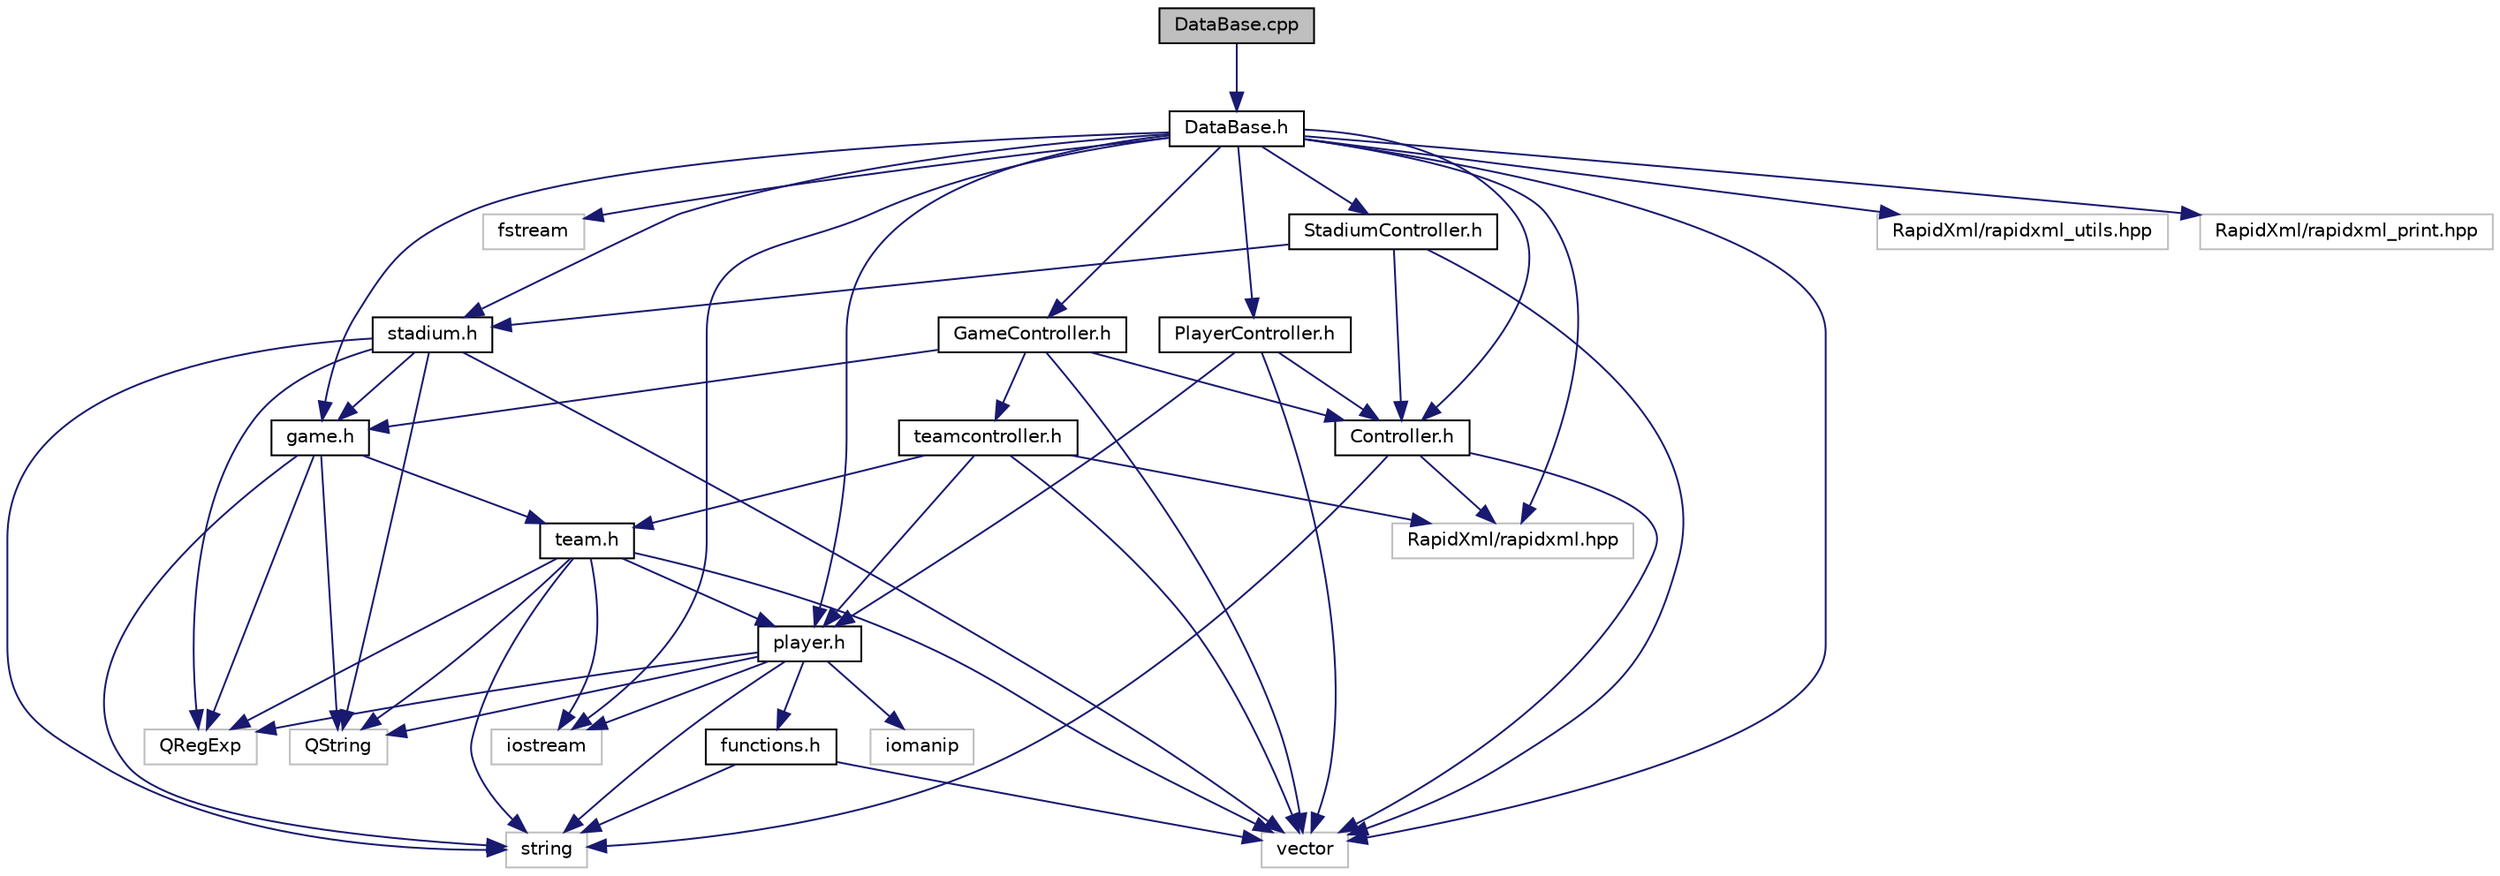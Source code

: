 digraph "DataBase.cpp"
{
  edge [fontname="Helvetica",fontsize="10",labelfontname="Helvetica",labelfontsize="10"];
  node [fontname="Helvetica",fontsize="10",shape=record];
  Node1 [label="DataBase.cpp",height=0.2,width=0.4,color="black", fillcolor="grey75", style="filled" fontcolor="black"];
  Node1 -> Node2 [color="midnightblue",fontsize="10",style="solid"];
  Node2 [label="DataBase.h",height=0.2,width=0.4,color="black", fillcolor="white", style="filled",URL="$_data_base_8h.html"];
  Node2 -> Node3 [color="midnightblue",fontsize="10",style="solid"];
  Node3 [label="vector",height=0.2,width=0.4,color="grey75", fillcolor="white", style="filled"];
  Node2 -> Node4 [color="midnightblue",fontsize="10",style="solid"];
  Node4 [label="fstream",height=0.2,width=0.4,color="grey75", fillcolor="white", style="filled"];
  Node2 -> Node5 [color="midnightblue",fontsize="10",style="solid"];
  Node5 [label="iostream",height=0.2,width=0.4,color="grey75", fillcolor="white", style="filled"];
  Node2 -> Node6 [color="midnightblue",fontsize="10",style="solid"];
  Node6 [label="player.h",height=0.2,width=0.4,color="black", fillcolor="white", style="filled",URL="$player_8h.html"];
  Node6 -> Node5 [color="midnightblue",fontsize="10",style="solid"];
  Node6 -> Node7 [color="midnightblue",fontsize="10",style="solid"];
  Node7 [label="iomanip",height=0.2,width=0.4,color="grey75", fillcolor="white", style="filled"];
  Node6 -> Node8 [color="midnightblue",fontsize="10",style="solid"];
  Node8 [label="string",height=0.2,width=0.4,color="grey75", fillcolor="white", style="filled"];
  Node6 -> Node9 [color="midnightblue",fontsize="10",style="solid"];
  Node9 [label="QRegExp",height=0.2,width=0.4,color="grey75", fillcolor="white", style="filled"];
  Node6 -> Node10 [color="midnightblue",fontsize="10",style="solid"];
  Node10 [label="QString",height=0.2,width=0.4,color="grey75", fillcolor="white", style="filled"];
  Node6 -> Node11 [color="midnightblue",fontsize="10",style="solid"];
  Node11 [label="functions.h",height=0.2,width=0.4,color="black", fillcolor="white", style="filled",URL="$functions_8h.html"];
  Node11 -> Node8 [color="midnightblue",fontsize="10",style="solid"];
  Node11 -> Node3 [color="midnightblue",fontsize="10",style="solid"];
  Node2 -> Node12 [color="midnightblue",fontsize="10",style="solid"];
  Node12 [label="game.h",height=0.2,width=0.4,color="black", fillcolor="white", style="filled",URL="$game_8h.html"];
  Node12 -> Node9 [color="midnightblue",fontsize="10",style="solid"];
  Node12 -> Node10 [color="midnightblue",fontsize="10",style="solid"];
  Node12 -> Node8 [color="midnightblue",fontsize="10",style="solid"];
  Node12 -> Node13 [color="midnightblue",fontsize="10",style="solid"];
  Node13 [label="team.h",height=0.2,width=0.4,color="black", fillcolor="white", style="filled",URL="$team_8h.html"];
  Node13 -> Node9 [color="midnightblue",fontsize="10",style="solid"];
  Node13 -> Node10 [color="midnightblue",fontsize="10",style="solid"];
  Node13 -> Node5 [color="midnightblue",fontsize="10",style="solid"];
  Node13 -> Node3 [color="midnightblue",fontsize="10",style="solid"];
  Node13 -> Node8 [color="midnightblue",fontsize="10",style="solid"];
  Node13 -> Node6 [color="midnightblue",fontsize="10",style="solid"];
  Node2 -> Node14 [color="midnightblue",fontsize="10",style="solid"];
  Node14 [label="stadium.h",height=0.2,width=0.4,color="black", fillcolor="white", style="filled",URL="$stadium_8h.html"];
  Node14 -> Node9 [color="midnightblue",fontsize="10",style="solid"];
  Node14 -> Node10 [color="midnightblue",fontsize="10",style="solid"];
  Node14 -> Node8 [color="midnightblue",fontsize="10",style="solid"];
  Node14 -> Node3 [color="midnightblue",fontsize="10",style="solid"];
  Node14 -> Node12 [color="midnightblue",fontsize="10",style="solid"];
  Node2 -> Node15 [color="midnightblue",fontsize="10",style="solid"];
  Node15 [label="PlayerController.h",height=0.2,width=0.4,color="black", fillcolor="white", style="filled",URL="$_player_controller_8h.html"];
  Node15 -> Node3 [color="midnightblue",fontsize="10",style="solid"];
  Node15 -> Node6 [color="midnightblue",fontsize="10",style="solid"];
  Node15 -> Node16 [color="midnightblue",fontsize="10",style="solid"];
  Node16 [label="Controller.h",height=0.2,width=0.4,color="black", fillcolor="white", style="filled",URL="$_controller_8h.html"];
  Node16 -> Node3 [color="midnightblue",fontsize="10",style="solid"];
  Node16 -> Node8 [color="midnightblue",fontsize="10",style="solid"];
  Node16 -> Node17 [color="midnightblue",fontsize="10",style="solid"];
  Node17 [label="RapidXml/rapidxml.hpp",height=0.2,width=0.4,color="grey75", fillcolor="white", style="filled"];
  Node2 -> Node18 [color="midnightblue",fontsize="10",style="solid"];
  Node18 [label="GameController.h",height=0.2,width=0.4,color="black", fillcolor="white", style="filled",URL="$_game_controller_8h.html"];
  Node18 -> Node3 [color="midnightblue",fontsize="10",style="solid"];
  Node18 -> Node12 [color="midnightblue",fontsize="10",style="solid"];
  Node18 -> Node19 [color="midnightblue",fontsize="10",style="solid"];
  Node19 [label="teamcontroller.h",height=0.2,width=0.4,color="black", fillcolor="white", style="filled",URL="$teamcontroller_8h.html"];
  Node19 -> Node3 [color="midnightblue",fontsize="10",style="solid"];
  Node19 -> Node13 [color="midnightblue",fontsize="10",style="solid"];
  Node19 -> Node6 [color="midnightblue",fontsize="10",style="solid"];
  Node19 -> Node17 [color="midnightblue",fontsize="10",style="solid"];
  Node18 -> Node16 [color="midnightblue",fontsize="10",style="solid"];
  Node2 -> Node20 [color="midnightblue",fontsize="10",style="solid"];
  Node20 [label="StadiumController.h",height=0.2,width=0.4,color="black", fillcolor="white", style="filled",URL="$_stadium_controller_8h.html"];
  Node20 -> Node3 [color="midnightblue",fontsize="10",style="solid"];
  Node20 -> Node14 [color="midnightblue",fontsize="10",style="solid"];
  Node20 -> Node16 [color="midnightblue",fontsize="10",style="solid"];
  Node2 -> Node16 [color="midnightblue",fontsize="10",style="solid"];
  Node2 -> Node17 [color="midnightblue",fontsize="10",style="solid"];
  Node2 -> Node21 [color="midnightblue",fontsize="10",style="solid"];
  Node21 [label="RapidXml/rapidxml_utils.hpp",height=0.2,width=0.4,color="grey75", fillcolor="white", style="filled"];
  Node2 -> Node22 [color="midnightblue",fontsize="10",style="solid"];
  Node22 [label="RapidXml/rapidxml_print.hpp",height=0.2,width=0.4,color="grey75", fillcolor="white", style="filled"];
}
